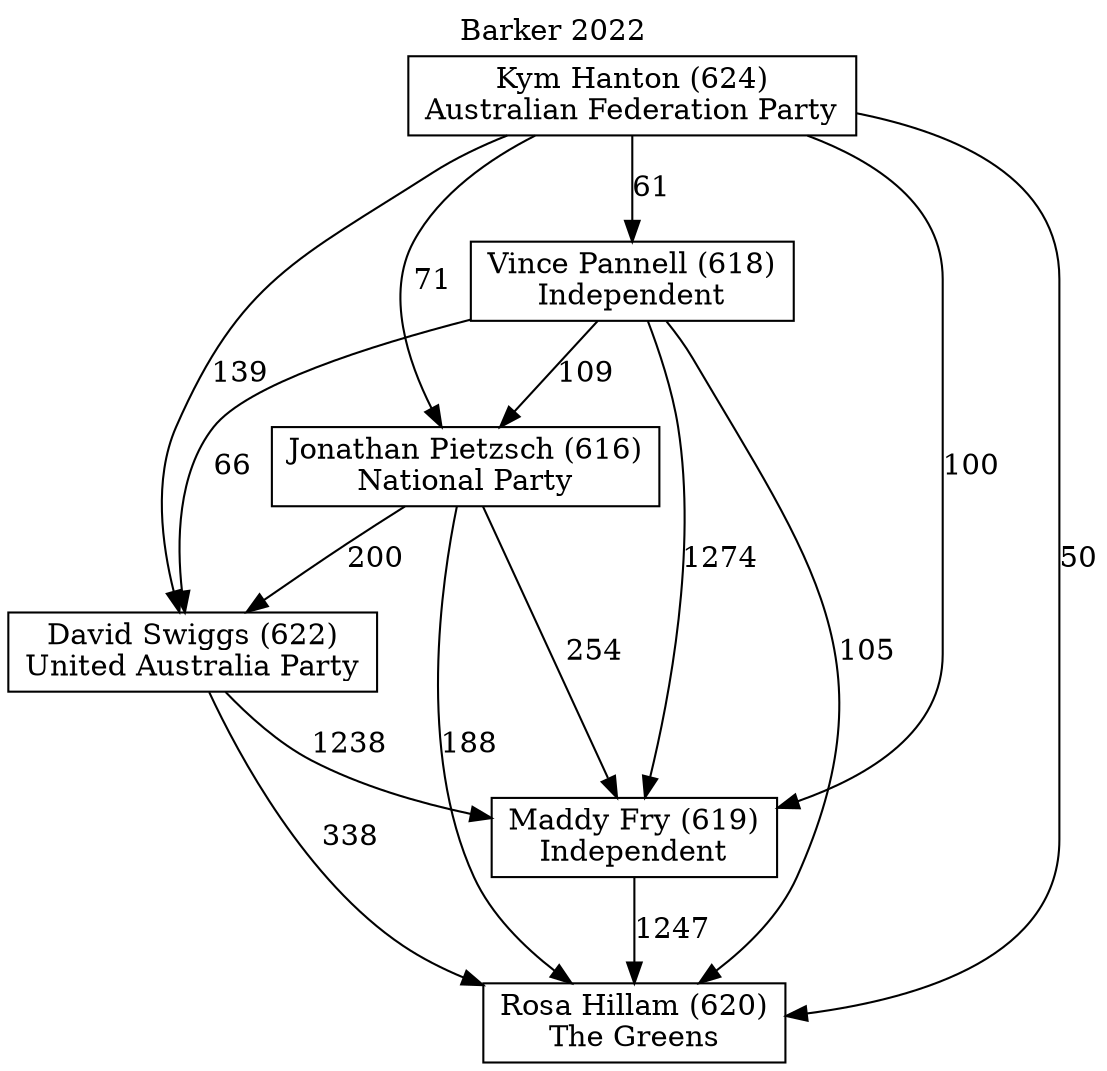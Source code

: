 // House preference flow
digraph "Rosa Hillam (620)_Barker_2022" {
	graph [label="Barker 2022" labelloc=t mclimit=10]
	node [shape=box]
	"Vince Pannell (618)" [label="Vince Pannell (618)
Independent"]
	"Maddy Fry (619)" [label="Maddy Fry (619)
Independent"]
	"David Swiggs (622)" [label="David Swiggs (622)
United Australia Party"]
	"Rosa Hillam (620)" [label="Rosa Hillam (620)
The Greens"]
	"Kym Hanton (624)" [label="Kym Hanton (624)
Australian Federation Party"]
	"Jonathan Pietzsch (616)" [label="Jonathan Pietzsch (616)
National Party"]
	"David Swiggs (622)" -> "Maddy Fry (619)" [label=1238]
	"Vince Pannell (618)" -> "Jonathan Pietzsch (616)" [label=109]
	"Kym Hanton (624)" -> "Vince Pannell (618)" [label=61]
	"Jonathan Pietzsch (616)" -> "David Swiggs (622)" [label=200]
	"Kym Hanton (624)" -> "Jonathan Pietzsch (616)" [label=71]
	"Vince Pannell (618)" -> "Maddy Fry (619)" [label=1274]
	"Jonathan Pietzsch (616)" -> "Maddy Fry (619)" [label=254]
	"Kym Hanton (624)" -> "David Swiggs (622)" [label=139]
	"David Swiggs (622)" -> "Rosa Hillam (620)" [label=338]
	"Jonathan Pietzsch (616)" -> "Rosa Hillam (620)" [label=188]
	"Kym Hanton (624)" -> "Rosa Hillam (620)" [label=50]
	"Kym Hanton (624)" -> "Maddy Fry (619)" [label=100]
	"Vince Pannell (618)" -> "David Swiggs (622)" [label=66]
	"Vince Pannell (618)" -> "Rosa Hillam (620)" [label=105]
	"Maddy Fry (619)" -> "Rosa Hillam (620)" [label=1247]
}
